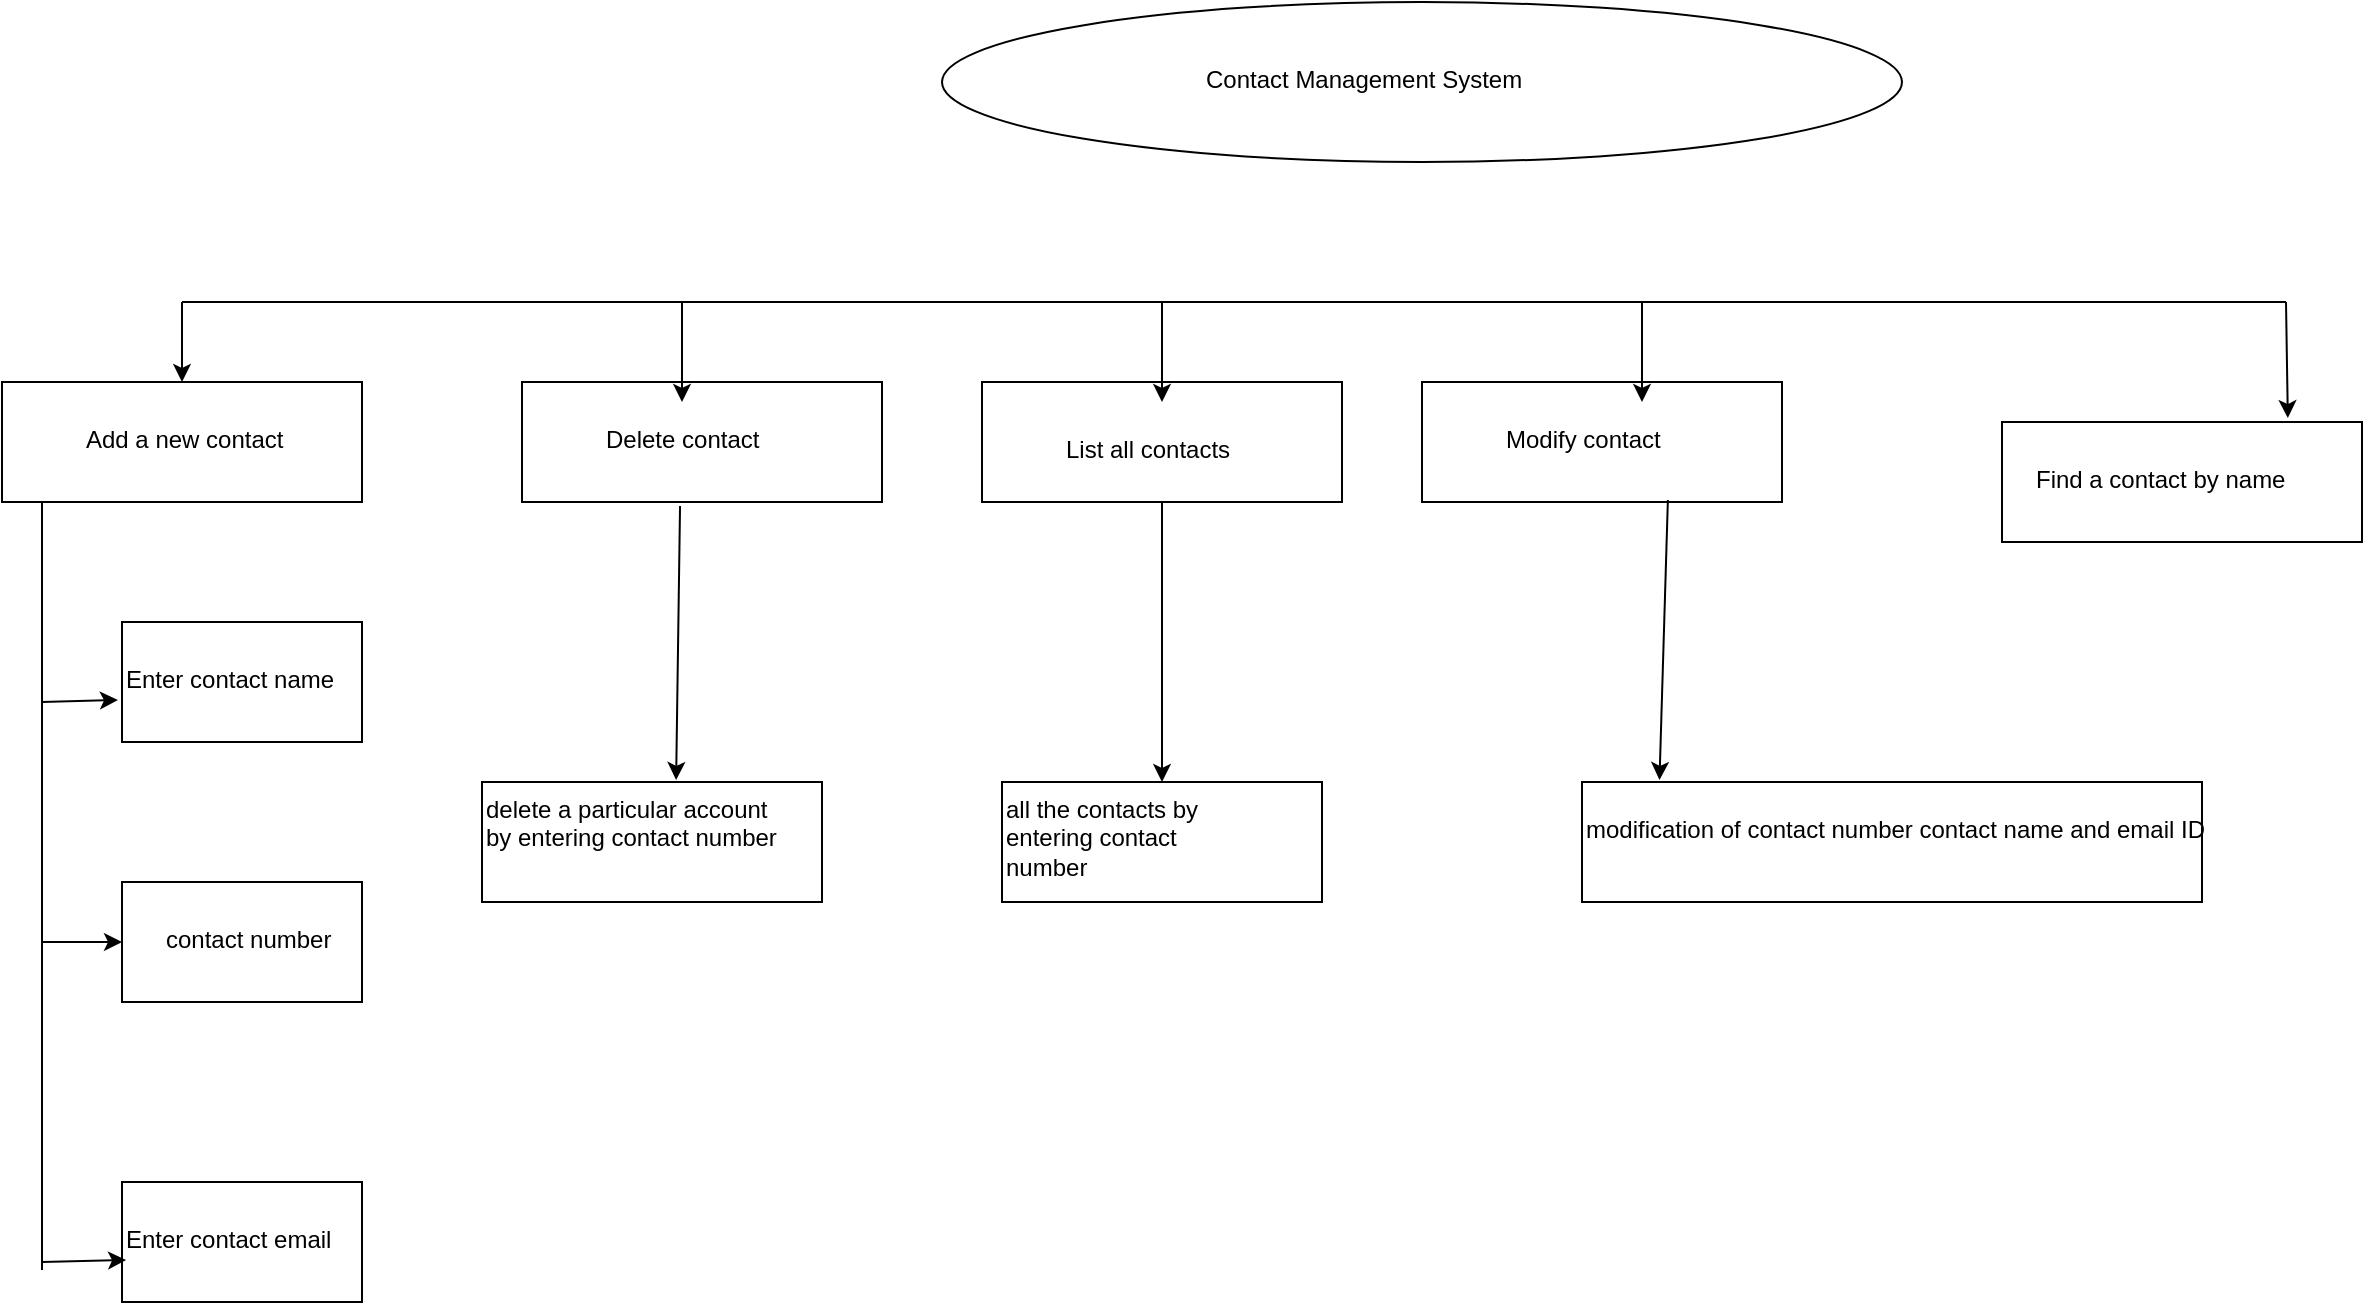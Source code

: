 <mxfile version="14.9.6" type="device" pages="2"><diagram id="mXdMzpY0k6V7QXnk_V0i" name="Page-1"><mxGraphModel dx="852" dy="494" grid="1" gridSize="10" guides="1" tooltips="1" connect="1" arrows="1" fold="1" page="1" pageScale="1" pageWidth="850" pageHeight="1100" math="0" shadow="0"><root><mxCell id="0"/><mxCell id="1" parent="0"/><mxCell id="KSNhsa35SMsQ_sqPmynj-2" value="" style="ellipse;whiteSpace=wrap;html=1;" parent="1" vertex="1"><mxGeometry x="490" y="10" width="480" height="80" as="geometry"/></mxCell><mxCell id="KSNhsa35SMsQ_sqPmynj-3" value="" style="rounded=0;whiteSpace=wrap;html=1;" parent="1" vertex="1"><mxGeometry x="20" y="200" width="180" height="60" as="geometry"/></mxCell><mxCell id="KSNhsa35SMsQ_sqPmynj-4" value="" style="rounded=0;whiteSpace=wrap;html=1;" parent="1" vertex="1"><mxGeometry x="280" y="200" width="180" height="60" as="geometry"/></mxCell><mxCell id="KSNhsa35SMsQ_sqPmynj-5" value="" style="rounded=0;whiteSpace=wrap;html=1;" parent="1" vertex="1"><mxGeometry x="510" y="200" width="180" height="60" as="geometry"/></mxCell><mxCell id="KSNhsa35SMsQ_sqPmynj-6" value="" style="rounded=0;whiteSpace=wrap;html=1;" parent="1" vertex="1"><mxGeometry x="730" y="200" width="180" height="60" as="geometry"/></mxCell><mxCell id="KSNhsa35SMsQ_sqPmynj-7" value="" style="rounded=0;whiteSpace=wrap;html=1;" parent="1" vertex="1"><mxGeometry x="1020" y="220" width="180" height="60" as="geometry"/></mxCell><mxCell id="KSNhsa35SMsQ_sqPmynj-9" value="" style="endArrow=none;html=1;" parent="1" edge="1"><mxGeometry width="50" height="50" relative="1" as="geometry"><mxPoint x="110" y="160" as="sourcePoint"/><mxPoint x="1162" y="160" as="targetPoint"/></mxGeometry></mxCell><mxCell id="KSNhsa35SMsQ_sqPmynj-10" value="" style="endArrow=classic;html=1;" parent="1" edge="1"><mxGeometry width="50" height="50" relative="1" as="geometry"><mxPoint x="600" y="160" as="sourcePoint"/><mxPoint x="600" y="210" as="targetPoint"/></mxGeometry></mxCell><mxCell id="KSNhsa35SMsQ_sqPmynj-11" value="" style="endArrow=classic;html=1;" parent="1" edge="1"><mxGeometry width="50" height="50" relative="1" as="geometry"><mxPoint x="360" y="160" as="sourcePoint"/><mxPoint x="360" y="210" as="targetPoint"/></mxGeometry></mxCell><mxCell id="KSNhsa35SMsQ_sqPmynj-12" value="" style="endArrow=classic;html=1;" parent="1" edge="1"><mxGeometry width="50" height="50" relative="1" as="geometry"><mxPoint x="840" y="160" as="sourcePoint"/><mxPoint x="840" y="210" as="targetPoint"/></mxGeometry></mxCell><mxCell id="KSNhsa35SMsQ_sqPmynj-13" value="" style="endArrow=classic;html=1;entryX=0.794;entryY=-0.033;entryDx=0;entryDy=0;entryPerimeter=0;" parent="1" target="KSNhsa35SMsQ_sqPmynj-7" edge="1"><mxGeometry width="50" height="50" relative="1" as="geometry"><mxPoint x="1162" y="160" as="sourcePoint"/><mxPoint x="410" y="370" as="targetPoint"/></mxGeometry></mxCell><mxCell id="KSNhsa35SMsQ_sqPmynj-14" value="" style="endArrow=classic;html=1;" parent="1" target="KSNhsa35SMsQ_sqPmynj-3" edge="1"><mxGeometry width="50" height="50" relative="1" as="geometry"><mxPoint x="110" y="160" as="sourcePoint"/><mxPoint x="520" y="380" as="targetPoint"/></mxGeometry></mxCell><mxCell id="KSNhsa35SMsQ_sqPmynj-16" value="" style="rounded=0;whiteSpace=wrap;html=1;" parent="1" vertex="1"><mxGeometry x="80" y="450" width="120" height="60" as="geometry"/></mxCell><mxCell id="KSNhsa35SMsQ_sqPmynj-17" value="" style="rounded=0;whiteSpace=wrap;html=1;" parent="1" vertex="1"><mxGeometry x="80" y="600" width="120" height="60" as="geometry"/></mxCell><mxCell id="KSNhsa35SMsQ_sqPmynj-20" value="" style="rounded=0;whiteSpace=wrap;html=1;" parent="1" vertex="1"><mxGeometry x="260" y="400" width="170" height="60" as="geometry"/></mxCell><mxCell id="KSNhsa35SMsQ_sqPmynj-21" value="" style="endArrow=none;html=1;" parent="1" edge="1"><mxGeometry width="50" height="50" relative="1" as="geometry"><mxPoint x="40" y="644" as="sourcePoint"/><mxPoint x="40" y="260" as="targetPoint"/></mxGeometry></mxCell><mxCell id="KSNhsa35SMsQ_sqPmynj-22" value="" style="endArrow=classic;html=1;entryX=0.017;entryY=0.65;entryDx=0;entryDy=0;entryPerimeter=0;" parent="1" target="KSNhsa35SMsQ_sqPmynj-17" edge="1"><mxGeometry width="50" height="50" relative="1" as="geometry"><mxPoint x="40" y="640" as="sourcePoint"/><mxPoint x="460" y="460" as="targetPoint"/></mxGeometry></mxCell><mxCell id="KSNhsa35SMsQ_sqPmynj-24" value="" style="endArrow=classic;html=1;entryX=0;entryY=0.5;entryDx=0;entryDy=0;" parent="1" target="KSNhsa35SMsQ_sqPmynj-16" edge="1"><mxGeometry width="50" height="50" relative="1" as="geometry"><mxPoint x="40" y="480" as="sourcePoint"/><mxPoint x="380" y="590" as="targetPoint"/></mxGeometry></mxCell><mxCell id="KSNhsa35SMsQ_sqPmynj-25" value="" style="rounded=0;whiteSpace=wrap;html=1;" parent="1" vertex="1"><mxGeometry x="80" y="320" width="120" height="60" as="geometry"/></mxCell><mxCell id="KSNhsa35SMsQ_sqPmynj-26" value="" style="endArrow=classic;html=1;entryX=-0.017;entryY=0.65;entryDx=0;entryDy=0;entryPerimeter=0;" parent="1" target="KSNhsa35SMsQ_sqPmynj-25" edge="1"><mxGeometry width="50" height="50" relative="1" as="geometry"><mxPoint x="40" y="360" as="sourcePoint"/><mxPoint x="460" y="460" as="targetPoint"/></mxGeometry></mxCell><mxCell id="KSNhsa35SMsQ_sqPmynj-27" value="" style="rounded=0;whiteSpace=wrap;html=1;" parent="1" vertex="1"><mxGeometry x="520" y="400" width="160" height="60" as="geometry"/></mxCell><mxCell id="KSNhsa35SMsQ_sqPmynj-28" value="" style="rounded=0;whiteSpace=wrap;html=1;" parent="1" vertex="1"><mxGeometry x="810" y="400" width="310" height="60" as="geometry"/></mxCell><mxCell id="G9ZfoB5V1A00fWvmjqGX-1" value="Contact Management System" style="text;whiteSpace=wrap;html=1;" parent="1" vertex="1"><mxGeometry x="620" y="35" width="180" height="30" as="geometry"/></mxCell><mxCell id="G9ZfoB5V1A00fWvmjqGX-2" value="Add a new contact" style="text;whiteSpace=wrap;html=1;" parent="1" vertex="1"><mxGeometry x="60" y="215" width="120" height="30" as="geometry"/></mxCell><mxCell id="G9ZfoB5V1A00fWvmjqGX-3" value="Delete contact" style="text;whiteSpace=wrap;html=1;" parent="1" vertex="1"><mxGeometry x="320" y="215" width="100" height="30" as="geometry"/></mxCell><mxCell id="G9ZfoB5V1A00fWvmjqGX-4" value="List all contacts" style="text;whiteSpace=wrap;html=1;" parent="1" vertex="1"><mxGeometry x="550" y="220" width="110" height="30" as="geometry"/></mxCell><mxCell id="G9ZfoB5V1A00fWvmjqGX-5" value="Modify contact" style="text;whiteSpace=wrap;html=1;" parent="1" vertex="1"><mxGeometry x="770" y="215" width="100" height="30" as="geometry"/></mxCell><mxCell id="G9ZfoB5V1A00fWvmjqGX-6" value="Find a contact by name" style="text;whiteSpace=wrap;html=1;" parent="1" vertex="1"><mxGeometry x="1035" y="235" width="150" height="30" as="geometry"/></mxCell><mxCell id="G9ZfoB5V1A00fWvmjqGX-7" value="Enter contact name" style="text;whiteSpace=wrap;html=1;" parent="1" vertex="1"><mxGeometry x="80" y="335" width="130" height="30" as="geometry"/></mxCell><mxCell id="G9ZfoB5V1A00fWvmjqGX-8" value="contact number" style="text;whiteSpace=wrap;html=1;" parent="1" vertex="1"><mxGeometry x="100" y="465" width="110" height="30" as="geometry"/></mxCell><mxCell id="G9ZfoB5V1A00fWvmjqGX-9" value="Enter contact email" style="text;whiteSpace=wrap;html=1;" parent="1" vertex="1"><mxGeometry x="80" y="615" width="130" height="30" as="geometry"/></mxCell><mxCell id="G9ZfoB5V1A00fWvmjqGX-10" value="" style="endArrow=classic;html=1;exitX=0.439;exitY=1.033;exitDx=0;exitDy=0;exitPerimeter=0;entryX=0.571;entryY=-0.017;entryDx=0;entryDy=0;entryPerimeter=0;" parent="1" source="KSNhsa35SMsQ_sqPmynj-4" target="KSNhsa35SMsQ_sqPmynj-20" edge="1"><mxGeometry width="50" height="50" relative="1" as="geometry"><mxPoint x="560" y="360" as="sourcePoint"/><mxPoint x="610" y="310" as="targetPoint"/></mxGeometry></mxCell><mxCell id="G9ZfoB5V1A00fWvmjqGX-12" value="" style="endArrow=classic;html=1;exitX=0.683;exitY=0.983;exitDx=0;exitDy=0;entryX=0.125;entryY=-0.017;entryDx=0;entryDy=0;entryPerimeter=0;exitPerimeter=0;" parent="1" source="KSNhsa35SMsQ_sqPmynj-6" target="KSNhsa35SMsQ_sqPmynj-28" edge="1"><mxGeometry width="50" height="50" relative="1" as="geometry"><mxPoint x="820" y="365" as="sourcePoint"/><mxPoint x="870" y="315" as="targetPoint"/></mxGeometry></mxCell><mxCell id="G9ZfoB5V1A00fWvmjqGX-13" value="" style="endArrow=classic;html=1;exitX=0.5;exitY=1;exitDx=0;exitDy=0;entryX=0.5;entryY=0;entryDx=0;entryDy=0;" parent="1" source="KSNhsa35SMsQ_sqPmynj-5" target="KSNhsa35SMsQ_sqPmynj-27" edge="1"><mxGeometry width="50" height="50" relative="1" as="geometry"><mxPoint x="650" y="365" as="sourcePoint"/><mxPoint x="700" y="315" as="targetPoint"/></mxGeometry></mxCell><mxCell id="G9ZfoB5V1A00fWvmjqGX-14" value="delete a particular account by entering contact number" style="text;whiteSpace=wrap;html=1;" parent="1" vertex="1"><mxGeometry x="260" y="400" width="150" height="30" as="geometry"/></mxCell><mxCell id="G9ZfoB5V1A00fWvmjqGX-15" value="all the contacts by entering contact number" style="text;whiteSpace=wrap;html=1;" parent="1" vertex="1"><mxGeometry x="520" y="400" width="130" height="30" as="geometry"/></mxCell><mxCell id="G9ZfoB5V1A00fWvmjqGX-16" value="modification of contact number contact name and email ID" style="text;whiteSpace=wrap;html=1;" parent="1" vertex="1"><mxGeometry x="810" y="410" width="340" height="30" as="geometry"/></mxCell></root></mxGraphModel></diagram><diagram id="-OgJ1QtKWTa_Y5us6rZQ" name="Page-2"><mxGraphModel dx="1108" dy="450" grid="1" gridSize="10" guides="1" tooltips="1" connect="1" arrows="1" fold="1" page="1" pageScale="1" pageWidth="850" pageHeight="1100" math="0" shadow="0"><root><mxCell id="ti_FOql5bXyrcsV6M2dp-0"/><mxCell id="ti_FOql5bXyrcsV6M2dp-1" parent="ti_FOql5bXyrcsV6M2dp-0"/><mxCell id="ti_FOql5bXyrcsV6M2dp-2" value="" style="ellipse;whiteSpace=wrap;html=1;aspect=fixed;" vertex="1" parent="ti_FOql5bXyrcsV6M2dp-1"><mxGeometry x="360" y="150" width="160" height="160" as="geometry"/></mxCell><mxCell id="ti_FOql5bXyrcsV6M2dp-3" value="" style="rounded=0;whiteSpace=wrap;html=1;" vertex="1" parent="ti_FOql5bXyrcsV6M2dp-1"><mxGeometry x="180" y="30" width="210" height="60" as="geometry"/></mxCell><mxCell id="ti_FOql5bXyrcsV6M2dp-4" value="" style="rounded=0;whiteSpace=wrap;html=1;" vertex="1" parent="ti_FOql5bXyrcsV6M2dp-1"><mxGeometry x="50" y="190" width="190" height="60" as="geometry"/></mxCell><mxCell id="ti_FOql5bXyrcsV6M2dp-7" value="" style="rounded=0;whiteSpace=wrap;html=1;" vertex="1" parent="ti_FOql5bXyrcsV6M2dp-1"><mxGeometry x="310" y="410" width="175" height="60" as="geometry"/></mxCell><mxCell id="ti_FOql5bXyrcsV6M2dp-8" value="" style="rounded=0;whiteSpace=wrap;html=1;" vertex="1" parent="ti_FOql5bXyrcsV6M2dp-1"><mxGeometry x="590" y="40" width="180" height="60" as="geometry"/></mxCell><mxCell id="ti_FOql5bXyrcsV6M2dp-9" value="" style="rounded=0;whiteSpace=wrap;html=1;" vertex="1" parent="ti_FOql5bXyrcsV6M2dp-1"><mxGeometry x="580" y="300" width="200" height="60" as="geometry"/></mxCell><mxCell id="ti_FOql5bXyrcsV6M2dp-10" value="" style="endArrow=classic;html=1;entryX=0.5;entryY=1;entryDx=0;entryDy=0;" edge="1" parent="ti_FOql5bXyrcsV6M2dp-1" source="ti_FOql5bXyrcsV6M2dp-7" target="ti_FOql5bXyrcsV6M2dp-2"><mxGeometry width="50" height="50" relative="1" as="geometry"><mxPoint x="400" y="310" as="sourcePoint"/><mxPoint x="450" y="260" as="targetPoint"/></mxGeometry></mxCell><mxCell id="ti_FOql5bXyrcsV6M2dp-11" value="" style="endArrow=classic;html=1;exitX=1;exitY=0.5;exitDx=0;exitDy=0;entryX=-0.014;entryY=0.572;entryDx=0;entryDy=0;entryPerimeter=0;" edge="1" parent="ti_FOql5bXyrcsV6M2dp-1" source="ti_FOql5bXyrcsV6M2dp-4" target="ti_FOql5bXyrcsV6M2dp-2"><mxGeometry width="50" height="50" relative="1" as="geometry"><mxPoint x="400" y="310" as="sourcePoint"/><mxPoint x="450" y="260" as="targetPoint"/></mxGeometry></mxCell><mxCell id="ti_FOql5bXyrcsV6M2dp-12" value="" style="endArrow=classic;html=1;entryX=0.5;entryY=0;entryDx=0;entryDy=0;" edge="1" parent="ti_FOql5bXyrcsV6M2dp-1" source="ti_FOql5bXyrcsV6M2dp-3" target="ti_FOql5bXyrcsV6M2dp-2"><mxGeometry width="50" height="50" relative="1" as="geometry"><mxPoint x="290" y="320" as="sourcePoint"/><mxPoint x="340" y="270" as="targetPoint"/></mxGeometry></mxCell><mxCell id="ti_FOql5bXyrcsV6M2dp-13" value="" style="endArrow=classic;html=1;exitX=0.5;exitY=0;exitDx=0;exitDy=0;" edge="1" parent="ti_FOql5bXyrcsV6M2dp-1" source="ti_FOql5bXyrcsV6M2dp-9"><mxGeometry width="50" height="50" relative="1" as="geometry"><mxPoint x="570" y="160" as="sourcePoint"/><mxPoint x="510" y="240" as="targetPoint"/></mxGeometry></mxCell><mxCell id="ti_FOql5bXyrcsV6M2dp-14" value="" style="endArrow=classic;html=1;exitX=0.5;exitY=1;exitDx=0;exitDy=0;entryX=1;entryY=0;entryDx=0;entryDy=0;" edge="1" parent="ti_FOql5bXyrcsV6M2dp-1" source="ti_FOql5bXyrcsV6M2dp-8" target="ti_FOql5bXyrcsV6M2dp-2"><mxGeometry width="50" height="50" relative="1" as="geometry"><mxPoint x="500" y="120" as="sourcePoint"/><mxPoint x="550" y="70" as="targetPoint"/></mxGeometry></mxCell><mxCell id="ti_FOql5bXyrcsV6M2dp-15" value="Contact Management System" style="text;whiteSpace=wrap;html=1;" vertex="1" parent="ti_FOql5bXyrcsV6M2dp-1"><mxGeometry x="360" y="205" width="180" height="30" as="geometry"/></mxCell><mxCell id="ti_FOql5bXyrcsV6M2dp-17" value="Add a new contact" style="text;whiteSpace=wrap;html=1;" vertex="1" parent="ti_FOql5bXyrcsV6M2dp-1"><mxGeometry x="220" y="45" width="120" height="30" as="geometry"/></mxCell><mxCell id="ti_FOql5bXyrcsV6M2dp-18" value="Delete contact" style="text;whiteSpace=wrap;html=1;" vertex="1" parent="ti_FOql5bXyrcsV6M2dp-1"><mxGeometry x="90" y="215" width="100" height="30" as="geometry"/></mxCell><mxCell id="ti_FOql5bXyrcsV6M2dp-19" value="List all contacts" style="text;whiteSpace=wrap;html=1;" vertex="1" parent="ti_FOql5bXyrcsV6M2dp-1"><mxGeometry x="640" y="60" width="110" height="30" as="geometry"/></mxCell><mxCell id="ti_FOql5bXyrcsV6M2dp-21" value="Modify contact" style="text;whiteSpace=wrap;html=1;" vertex="1" parent="ti_FOql5bXyrcsV6M2dp-1"><mxGeometry x="620" y="310" width="100" height="30" as="geometry"/></mxCell><mxCell id="ti_FOql5bXyrcsV6M2dp-22" value="Find a contact by name" style="text;whiteSpace=wrap;html=1;" vertex="1" parent="ti_FOql5bXyrcsV6M2dp-1"><mxGeometry x="322.5" y="430" width="150" height="30" as="geometry"/></mxCell></root></mxGraphModel></diagram></mxfile>